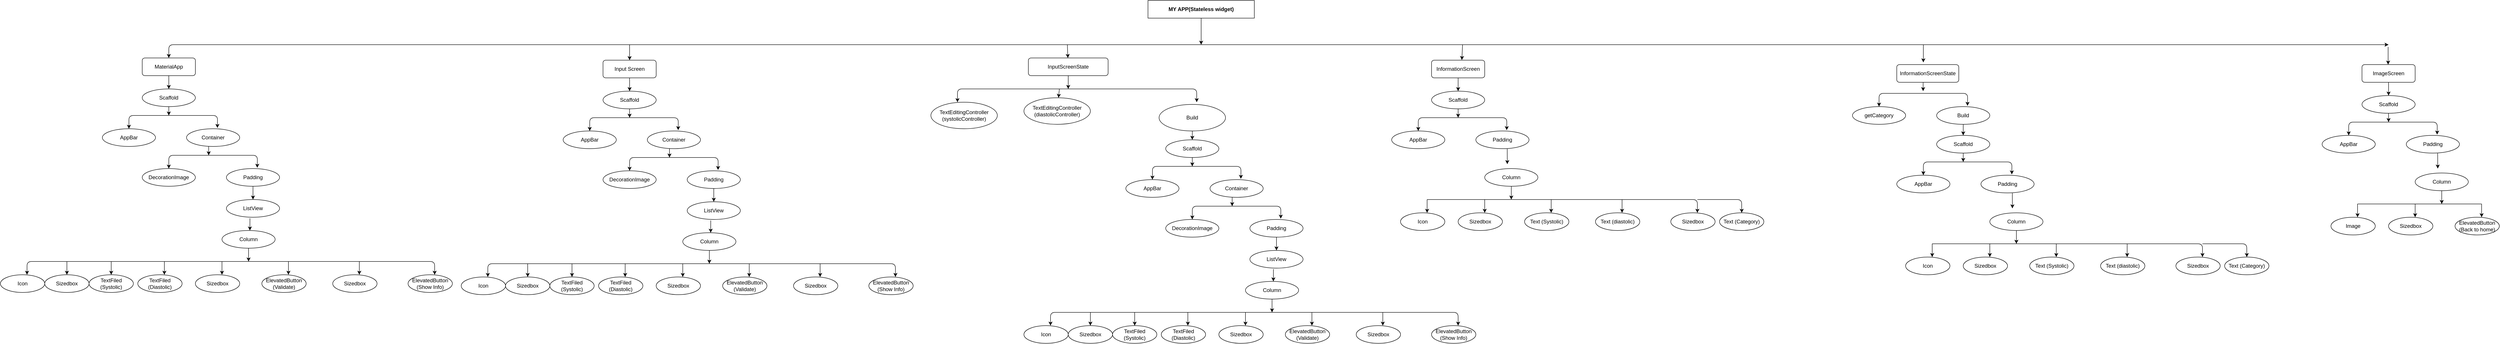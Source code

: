 <mxfile version="13.9.9" type="device"><diagram id="ux3n_tbJ8d_6vWv-W_4m" name="Page-1"><mxGraphModel dx="1874" dy="1684" grid="1" gridSize="10" guides="1" tooltips="1" connect="1" arrows="1" fold="1" page="1" pageScale="1" pageWidth="850" pageHeight="1100" math="0" shadow="0"><root><mxCell id="0"/><mxCell id="1" parent="0"/><mxCell id="rP3LHLxja_liaDxyfTs0-1" value="&lt;b&gt;MY APP(Stateless widget)&lt;/b&gt;" style="rounded=0;whiteSpace=wrap;html=1;" vertex="1" parent="1"><mxGeometry x="1740" y="-20" width="240" height="40" as="geometry"/></mxCell><mxCell id="rP3LHLxja_liaDxyfTs0-2" value="" style="endArrow=classic;html=1;exitX=0.5;exitY=1;exitDx=0;exitDy=0;" edge="1" parent="1" source="rP3LHLxja_liaDxyfTs0-1"><mxGeometry width="50" height="50" relative="1" as="geometry"><mxPoint x="400" y="330" as="sourcePoint"/><mxPoint x="1860" y="80" as="targetPoint"/></mxGeometry></mxCell><mxCell id="rP3LHLxja_liaDxyfTs0-3" value="" style="endArrow=classic;html=1;" edge="1" parent="1" target="rP3LHLxja_liaDxyfTs0-5"><mxGeometry width="50" height="50" relative="1" as="geometry"><mxPoint x="430" y="80" as="sourcePoint"/><mxPoint x="-470" y="120" as="targetPoint"/><Array as="points"><mxPoint x="-470" y="80"/></Array></mxGeometry></mxCell><mxCell id="rP3LHLxja_liaDxyfTs0-5" value="MaterialApp" style="rounded=1;whiteSpace=wrap;html=1;" vertex="1" parent="1"><mxGeometry x="-530" y="110" width="120" height="40" as="geometry"/></mxCell><mxCell id="rP3LHLxja_liaDxyfTs0-8" value="" style="endArrow=classic;html=1;exitX=0.5;exitY=1;exitDx=0;exitDy=0;" edge="1" parent="1" source="rP3LHLxja_liaDxyfTs0-5"><mxGeometry width="50" height="50" relative="1" as="geometry"><mxPoint x="-30" y="330" as="sourcePoint"/><mxPoint x="-470" y="180" as="targetPoint"/></mxGeometry></mxCell><mxCell id="rP3LHLxja_liaDxyfTs0-9" value="Scaffold" style="ellipse;whiteSpace=wrap;html=1;" vertex="1" parent="1"><mxGeometry x="-530" y="180" width="120" height="40" as="geometry"/></mxCell><mxCell id="rP3LHLxja_liaDxyfTs0-10" value="" style="endArrow=classic;html=1;exitX=0.5;exitY=1;exitDx=0;exitDy=0;" edge="1" parent="1" source="rP3LHLxja_liaDxyfTs0-9"><mxGeometry width="50" height="50" relative="1" as="geometry"><mxPoint x="-30" y="330" as="sourcePoint"/><mxPoint x="-470" y="240" as="targetPoint"/></mxGeometry></mxCell><mxCell id="rP3LHLxja_liaDxyfTs0-12" value="" style="endArrow=classic;html=1;" edge="1" parent="1" target="rP3LHLxja_liaDxyfTs0-14"><mxGeometry width="50" height="50" relative="1" as="geometry"><mxPoint x="-470" y="240" as="sourcePoint"/><mxPoint x="-560" y="260" as="targetPoint"/><Array as="points"><mxPoint x="-560" y="240"/></Array></mxGeometry></mxCell><mxCell id="rP3LHLxja_liaDxyfTs0-13" value="" style="endArrow=classic;html=1;entryX=0.58;entryY=-0.045;entryDx=0;entryDy=0;entryPerimeter=0;" edge="1" parent="1" target="rP3LHLxja_liaDxyfTs0-15"><mxGeometry width="50" height="50" relative="1" as="geometry"><mxPoint x="-470" y="240" as="sourcePoint"/><mxPoint x="-360" y="260" as="targetPoint"/><Array as="points"><mxPoint x="-360" y="240"/></Array></mxGeometry></mxCell><mxCell id="rP3LHLxja_liaDxyfTs0-14" value="AppBar" style="ellipse;whiteSpace=wrap;html=1;" vertex="1" parent="1"><mxGeometry x="-620" y="270" width="120" height="40" as="geometry"/></mxCell><mxCell id="rP3LHLxja_liaDxyfTs0-15" value="Container" style="ellipse;whiteSpace=wrap;html=1;" vertex="1" parent="1"><mxGeometry x="-430" y="270" width="120" height="40" as="geometry"/></mxCell><mxCell id="rP3LHLxja_liaDxyfTs0-72" value="" style="endArrow=classic;html=1;exitX=0.5;exitY=1;exitDx=0;exitDy=0;" edge="1" parent="1"><mxGeometry width="50" height="50" relative="1" as="geometry"><mxPoint x="-380" y="310" as="sourcePoint"/><mxPoint x="-380" y="330" as="targetPoint"/></mxGeometry></mxCell><mxCell id="rP3LHLxja_liaDxyfTs0-73" value="" style="endArrow=classic;html=1;" edge="1" parent="1" target="rP3LHLxja_liaDxyfTs0-75"><mxGeometry width="50" height="50" relative="1" as="geometry"><mxPoint x="-380" y="330" as="sourcePoint"/><mxPoint x="-470" y="350" as="targetPoint"/><Array as="points"><mxPoint x="-470" y="330"/></Array></mxGeometry></mxCell><mxCell id="rP3LHLxja_liaDxyfTs0-74" value="" style="endArrow=classic;html=1;entryX=0.58;entryY=-0.045;entryDx=0;entryDy=0;entryPerimeter=0;" edge="1" parent="1" target="rP3LHLxja_liaDxyfTs0-76"><mxGeometry width="50" height="50" relative="1" as="geometry"><mxPoint x="-380" y="330" as="sourcePoint"/><mxPoint x="-270" y="350" as="targetPoint"/><Array as="points"><mxPoint x="-270" y="330"/></Array></mxGeometry></mxCell><mxCell id="rP3LHLxja_liaDxyfTs0-75" value="DecorationImage" style="ellipse;whiteSpace=wrap;html=1;" vertex="1" parent="1"><mxGeometry x="-530" y="360" width="120" height="40" as="geometry"/></mxCell><mxCell id="rP3LHLxja_liaDxyfTs0-76" value="Padding" style="ellipse;whiteSpace=wrap;html=1;" vertex="1" parent="1"><mxGeometry x="-340" y="360" width="120" height="40" as="geometry"/></mxCell><mxCell id="rP3LHLxja_liaDxyfTs0-77" value="" style="endArrow=classic;html=1;exitX=0.5;exitY=1;exitDx=0;exitDy=0;" edge="1" parent="1" source="rP3LHLxja_liaDxyfTs0-76"><mxGeometry width="50" height="50" relative="1" as="geometry"><mxPoint x="-140" y="540" as="sourcePoint"/><mxPoint x="-280" y="430" as="targetPoint"/></mxGeometry></mxCell><mxCell id="rP3LHLxja_liaDxyfTs0-78" value="ListView" style="ellipse;whiteSpace=wrap;html=1;" vertex="1" parent="1"><mxGeometry x="-340" y="430" width="120" height="40" as="geometry"/></mxCell><mxCell id="rP3LHLxja_liaDxyfTs0-79" value="" style="endArrow=classic;html=1;exitX=0.443;exitY=1.055;exitDx=0;exitDy=0;exitPerimeter=0;" edge="1" parent="1" source="rP3LHLxja_liaDxyfTs0-78"><mxGeometry width="50" height="50" relative="1" as="geometry"><mxPoint x="-140" y="540" as="sourcePoint"/><mxPoint x="-287" y="500" as="targetPoint"/></mxGeometry></mxCell><mxCell id="rP3LHLxja_liaDxyfTs0-80" value="Column" style="ellipse;whiteSpace=wrap;html=1;" vertex="1" parent="1"><mxGeometry x="-350" y="500" width="120" height="40" as="geometry"/></mxCell><mxCell id="rP3LHLxja_liaDxyfTs0-81" value="" style="endArrow=classic;html=1;exitX=0.5;exitY=1;exitDx=0;exitDy=0;" edge="1" parent="1" source="rP3LHLxja_liaDxyfTs0-80"><mxGeometry width="50" height="50" relative="1" as="geometry"><mxPoint x="-140" y="540" as="sourcePoint"/><mxPoint x="-290" y="570" as="targetPoint"/></mxGeometry></mxCell><mxCell id="rP3LHLxja_liaDxyfTs0-82" value="" style="endArrow=classic;html=1;" edge="1" parent="1"><mxGeometry width="50" height="50" relative="1" as="geometry"><mxPoint x="-290" y="570" as="sourcePoint"/><mxPoint x="-790" y="600" as="targetPoint"/><Array as="points"><mxPoint x="-790" y="570"/></Array></mxGeometry></mxCell><mxCell id="rP3LHLxja_liaDxyfTs0-83" value="" style="endArrow=classic;html=1;" edge="1" parent="1"><mxGeometry width="50" height="50" relative="1" as="geometry"><mxPoint x="-700" y="570" as="sourcePoint"/><mxPoint x="-700" y="600" as="targetPoint"/></mxGeometry></mxCell><mxCell id="rP3LHLxja_liaDxyfTs0-84" value="" style="endArrow=classic;html=1;" edge="1" parent="1"><mxGeometry width="50" height="50" relative="1" as="geometry"><mxPoint x="-600" y="570" as="sourcePoint"/><mxPoint x="-600" y="600" as="targetPoint"/><Array as="points"/></mxGeometry></mxCell><mxCell id="rP3LHLxja_liaDxyfTs0-85" value="" style="endArrow=classic;html=1;" edge="1" parent="1"><mxGeometry width="50" height="50" relative="1" as="geometry"><mxPoint x="-480" y="570" as="sourcePoint"/><mxPoint x="-480" y="600" as="targetPoint"/></mxGeometry></mxCell><mxCell id="rP3LHLxja_liaDxyfTs0-86" value="" style="endArrow=classic;html=1;" edge="1" parent="1"><mxGeometry width="50" height="50" relative="1" as="geometry"><mxPoint x="-350" y="570" as="sourcePoint"/><mxPoint x="-350" y="600" as="targetPoint"/><Array as="points"><mxPoint x="-350" y="580"/></Array></mxGeometry></mxCell><mxCell id="rP3LHLxja_liaDxyfTs0-87" value="" style="endArrow=classic;html=1;" edge="1" parent="1"><mxGeometry width="50" height="50" relative="1" as="geometry"><mxPoint x="-290.5" y="570" as="sourcePoint"/><mxPoint x="130" y="600" as="targetPoint"/><Array as="points"><mxPoint x="130" y="570"/></Array></mxGeometry></mxCell><mxCell id="rP3LHLxja_liaDxyfTs0-88" value="" style="endArrow=classic;html=1;" edge="1" parent="1"><mxGeometry width="50" height="50" relative="1" as="geometry"><mxPoint x="-200" y="570" as="sourcePoint"/><mxPoint x="-200" y="600" as="targetPoint"/></mxGeometry></mxCell><mxCell id="rP3LHLxja_liaDxyfTs0-89" value="" style="endArrow=classic;html=1;" edge="1" parent="1"><mxGeometry width="50" height="50" relative="1" as="geometry"><mxPoint x="-40" y="570" as="sourcePoint"/><mxPoint x="-40" y="600" as="targetPoint"/></mxGeometry></mxCell><mxCell id="rP3LHLxja_liaDxyfTs0-91" value="Icon" style="ellipse;whiteSpace=wrap;html=1;" vertex="1" parent="1"><mxGeometry x="-850" y="600" width="100" height="40" as="geometry"/></mxCell><mxCell id="rP3LHLxja_liaDxyfTs0-92" value="Sizedbox" style="ellipse;whiteSpace=wrap;html=1;" vertex="1" parent="1"><mxGeometry x="-750" y="600" width="100" height="40" as="geometry"/></mxCell><mxCell id="rP3LHLxja_liaDxyfTs0-93" value="TextFiled&lt;br&gt;(Systolic)" style="ellipse;whiteSpace=wrap;html=1;" vertex="1" parent="1"><mxGeometry x="-650" y="600" width="100" height="40" as="geometry"/></mxCell><mxCell id="rP3LHLxja_liaDxyfTs0-94" value="TextFiled&lt;br&gt;(Diastolic)" style="ellipse;whiteSpace=wrap;html=1;" vertex="1" parent="1"><mxGeometry x="-540" y="600" width="100" height="40" as="geometry"/></mxCell><mxCell id="rP3LHLxja_liaDxyfTs0-95" value="Sizedbox" style="ellipse;whiteSpace=wrap;html=1;" vertex="1" parent="1"><mxGeometry x="-410" y="600" width="100" height="40" as="geometry"/></mxCell><mxCell id="rP3LHLxja_liaDxyfTs0-96" value="ElevatedButton (Validate)" style="ellipse;whiteSpace=wrap;html=1;" vertex="1" parent="1"><mxGeometry x="-260" y="600" width="100" height="40" as="geometry"/></mxCell><mxCell id="rP3LHLxja_liaDxyfTs0-97" value="Sizedbox" style="ellipse;whiteSpace=wrap;html=1;" vertex="1" parent="1"><mxGeometry x="-100" y="600" width="100" height="40" as="geometry"/></mxCell><mxCell id="rP3LHLxja_liaDxyfTs0-98" value="ElevatedButton (Show Info)" style="ellipse;whiteSpace=wrap;html=1;" vertex="1" parent="1"><mxGeometry x="70" y="600" width="100" height="40" as="geometry"/></mxCell><mxCell id="rP3LHLxja_liaDxyfTs0-166" value="Input Screen" style="rounded=1;whiteSpace=wrap;html=1;" vertex="1" parent="1"><mxGeometry x="510" y="115" width="120" height="40" as="geometry"/></mxCell><mxCell id="rP3LHLxja_liaDxyfTs0-167" value="" style="endArrow=classic;html=1;exitX=0.5;exitY=1;exitDx=0;exitDy=0;" edge="1" parent="1" source="rP3LHLxja_liaDxyfTs0-166"><mxGeometry width="50" height="50" relative="1" as="geometry"><mxPoint x="1010" y="335" as="sourcePoint"/><mxPoint x="570" y="185" as="targetPoint"/></mxGeometry></mxCell><mxCell id="rP3LHLxja_liaDxyfTs0-168" value="Scaffold" style="ellipse;whiteSpace=wrap;html=1;" vertex="1" parent="1"><mxGeometry x="510" y="185" width="120" height="40" as="geometry"/></mxCell><mxCell id="rP3LHLxja_liaDxyfTs0-169" value="" style="endArrow=classic;html=1;exitX=0.5;exitY=1;exitDx=0;exitDy=0;" edge="1" parent="1" source="rP3LHLxja_liaDxyfTs0-168"><mxGeometry width="50" height="50" relative="1" as="geometry"><mxPoint x="1010" y="335" as="sourcePoint"/><mxPoint x="570" y="245" as="targetPoint"/></mxGeometry></mxCell><mxCell id="rP3LHLxja_liaDxyfTs0-170" value="" style="endArrow=classic;html=1;" edge="1" parent="1" target="rP3LHLxja_liaDxyfTs0-172"><mxGeometry width="50" height="50" relative="1" as="geometry"><mxPoint x="570" y="245" as="sourcePoint"/><mxPoint x="480" y="265" as="targetPoint"/><Array as="points"><mxPoint x="480" y="245"/></Array></mxGeometry></mxCell><mxCell id="rP3LHLxja_liaDxyfTs0-171" value="" style="endArrow=classic;html=1;entryX=0.58;entryY=-0.045;entryDx=0;entryDy=0;entryPerimeter=0;" edge="1" parent="1" target="rP3LHLxja_liaDxyfTs0-173"><mxGeometry width="50" height="50" relative="1" as="geometry"><mxPoint x="570" y="245" as="sourcePoint"/><mxPoint x="680" y="265" as="targetPoint"/><Array as="points"><mxPoint x="680" y="245"/></Array></mxGeometry></mxCell><mxCell id="rP3LHLxja_liaDxyfTs0-172" value="AppBar" style="ellipse;whiteSpace=wrap;html=1;" vertex="1" parent="1"><mxGeometry x="420" y="275" width="120" height="40" as="geometry"/></mxCell><mxCell id="rP3LHLxja_liaDxyfTs0-173" value="Container" style="ellipse;whiteSpace=wrap;html=1;" vertex="1" parent="1"><mxGeometry x="610" y="275" width="120" height="40" as="geometry"/></mxCell><mxCell id="rP3LHLxja_liaDxyfTs0-174" value="" style="endArrow=classic;html=1;exitX=0.5;exitY=1;exitDx=0;exitDy=0;" edge="1" parent="1"><mxGeometry width="50" height="50" relative="1" as="geometry"><mxPoint x="660" y="315" as="sourcePoint"/><mxPoint x="660" y="335" as="targetPoint"/></mxGeometry></mxCell><mxCell id="rP3LHLxja_liaDxyfTs0-175" value="" style="endArrow=classic;html=1;" edge="1" parent="1" target="rP3LHLxja_liaDxyfTs0-177"><mxGeometry width="50" height="50" relative="1" as="geometry"><mxPoint x="660" y="335" as="sourcePoint"/><mxPoint x="570" y="355" as="targetPoint"/><Array as="points"><mxPoint x="570" y="335"/></Array></mxGeometry></mxCell><mxCell id="rP3LHLxja_liaDxyfTs0-176" value="" style="endArrow=classic;html=1;entryX=0.58;entryY=-0.045;entryDx=0;entryDy=0;entryPerimeter=0;" edge="1" parent="1" target="rP3LHLxja_liaDxyfTs0-178"><mxGeometry width="50" height="50" relative="1" as="geometry"><mxPoint x="660" y="335" as="sourcePoint"/><mxPoint x="770" y="355" as="targetPoint"/><Array as="points"><mxPoint x="770" y="335"/></Array></mxGeometry></mxCell><mxCell id="rP3LHLxja_liaDxyfTs0-177" value="DecorationImage" style="ellipse;whiteSpace=wrap;html=1;" vertex="1" parent="1"><mxGeometry x="510" y="365" width="120" height="40" as="geometry"/></mxCell><mxCell id="rP3LHLxja_liaDxyfTs0-178" value="Padding" style="ellipse;whiteSpace=wrap;html=1;" vertex="1" parent="1"><mxGeometry x="700" y="365" width="120" height="40" as="geometry"/></mxCell><mxCell id="rP3LHLxja_liaDxyfTs0-179" value="" style="endArrow=classic;html=1;exitX=0.5;exitY=1;exitDx=0;exitDy=0;" edge="1" parent="1" source="rP3LHLxja_liaDxyfTs0-178"><mxGeometry width="50" height="50" relative="1" as="geometry"><mxPoint x="900" y="545" as="sourcePoint"/><mxPoint x="760" y="435" as="targetPoint"/></mxGeometry></mxCell><mxCell id="rP3LHLxja_liaDxyfTs0-180" value="ListView" style="ellipse;whiteSpace=wrap;html=1;" vertex="1" parent="1"><mxGeometry x="700" y="435" width="120" height="40" as="geometry"/></mxCell><mxCell id="rP3LHLxja_liaDxyfTs0-181" value="" style="endArrow=classic;html=1;exitX=0.443;exitY=1.055;exitDx=0;exitDy=0;exitPerimeter=0;" edge="1" parent="1" source="rP3LHLxja_liaDxyfTs0-180"><mxGeometry width="50" height="50" relative="1" as="geometry"><mxPoint x="900" y="545" as="sourcePoint"/><mxPoint x="753" y="505" as="targetPoint"/></mxGeometry></mxCell><mxCell id="rP3LHLxja_liaDxyfTs0-182" value="Column" style="ellipse;whiteSpace=wrap;html=1;" vertex="1" parent="1"><mxGeometry x="690" y="505" width="120" height="40" as="geometry"/></mxCell><mxCell id="rP3LHLxja_liaDxyfTs0-183" value="" style="endArrow=classic;html=1;exitX=0.5;exitY=1;exitDx=0;exitDy=0;" edge="1" parent="1" source="rP3LHLxja_liaDxyfTs0-182"><mxGeometry width="50" height="50" relative="1" as="geometry"><mxPoint x="900" y="545" as="sourcePoint"/><mxPoint x="750" y="575" as="targetPoint"/></mxGeometry></mxCell><mxCell id="rP3LHLxja_liaDxyfTs0-184" value="" style="endArrow=classic;html=1;" edge="1" parent="1"><mxGeometry width="50" height="50" relative="1" as="geometry"><mxPoint x="750" y="575" as="sourcePoint"/><mxPoint x="250" y="605" as="targetPoint"/><Array as="points"><mxPoint x="250" y="575"/></Array></mxGeometry></mxCell><mxCell id="rP3LHLxja_liaDxyfTs0-185" value="" style="endArrow=classic;html=1;" edge="1" parent="1"><mxGeometry width="50" height="50" relative="1" as="geometry"><mxPoint x="340" y="575" as="sourcePoint"/><mxPoint x="340" y="605" as="targetPoint"/></mxGeometry></mxCell><mxCell id="rP3LHLxja_liaDxyfTs0-186" value="" style="endArrow=classic;html=1;" edge="1" parent="1"><mxGeometry width="50" height="50" relative="1" as="geometry"><mxPoint x="440" y="575" as="sourcePoint"/><mxPoint x="440" y="605" as="targetPoint"/><Array as="points"/></mxGeometry></mxCell><mxCell id="rP3LHLxja_liaDxyfTs0-187" value="" style="endArrow=classic;html=1;" edge="1" parent="1"><mxGeometry width="50" height="50" relative="1" as="geometry"><mxPoint x="560" y="575" as="sourcePoint"/><mxPoint x="560" y="605" as="targetPoint"/></mxGeometry></mxCell><mxCell id="rP3LHLxja_liaDxyfTs0-188" value="" style="endArrow=classic;html=1;" edge="1" parent="1"><mxGeometry width="50" height="50" relative="1" as="geometry"><mxPoint x="690" y="575" as="sourcePoint"/><mxPoint x="690" y="605" as="targetPoint"/><Array as="points"><mxPoint x="690" y="585"/></Array></mxGeometry></mxCell><mxCell id="rP3LHLxja_liaDxyfTs0-189" value="" style="endArrow=classic;html=1;" edge="1" parent="1"><mxGeometry width="50" height="50" relative="1" as="geometry"><mxPoint x="749.5" y="575" as="sourcePoint"/><mxPoint x="1170" y="605" as="targetPoint"/><Array as="points"><mxPoint x="1170" y="575"/></Array></mxGeometry></mxCell><mxCell id="rP3LHLxja_liaDxyfTs0-190" value="" style="endArrow=classic;html=1;" edge="1" parent="1"><mxGeometry width="50" height="50" relative="1" as="geometry"><mxPoint x="840" y="575" as="sourcePoint"/><mxPoint x="840" y="605" as="targetPoint"/></mxGeometry></mxCell><mxCell id="rP3LHLxja_liaDxyfTs0-191" value="" style="endArrow=classic;html=1;" edge="1" parent="1"><mxGeometry width="50" height="50" relative="1" as="geometry"><mxPoint x="1000" y="575" as="sourcePoint"/><mxPoint x="1000" y="605" as="targetPoint"/></mxGeometry></mxCell><mxCell id="rP3LHLxja_liaDxyfTs0-192" value="Icon" style="ellipse;whiteSpace=wrap;html=1;" vertex="1" parent="1"><mxGeometry x="190" y="605" width="100" height="40" as="geometry"/></mxCell><mxCell id="rP3LHLxja_liaDxyfTs0-193" value="Sizedbox" style="ellipse;whiteSpace=wrap;html=1;" vertex="1" parent="1"><mxGeometry x="290" y="605" width="100" height="40" as="geometry"/></mxCell><mxCell id="rP3LHLxja_liaDxyfTs0-194" value="TextFiled&lt;br&gt;(Systolic)" style="ellipse;whiteSpace=wrap;html=1;" vertex="1" parent="1"><mxGeometry x="390" y="605" width="100" height="40" as="geometry"/></mxCell><mxCell id="rP3LHLxja_liaDxyfTs0-195" value="TextFiled&lt;br&gt;(Diastolic)" style="ellipse;whiteSpace=wrap;html=1;" vertex="1" parent="1"><mxGeometry x="500" y="605" width="100" height="40" as="geometry"/></mxCell><mxCell id="rP3LHLxja_liaDxyfTs0-196" value="Sizedbox" style="ellipse;whiteSpace=wrap;html=1;" vertex="1" parent="1"><mxGeometry x="630" y="605" width="100" height="40" as="geometry"/></mxCell><mxCell id="rP3LHLxja_liaDxyfTs0-197" value="ElevatedButton (Validate)" style="ellipse;whiteSpace=wrap;html=1;" vertex="1" parent="1"><mxGeometry x="780" y="605" width="100" height="40" as="geometry"/></mxCell><mxCell id="rP3LHLxja_liaDxyfTs0-198" value="Sizedbox" style="ellipse;whiteSpace=wrap;html=1;" vertex="1" parent="1"><mxGeometry x="940" y="605" width="100" height="40" as="geometry"/></mxCell><mxCell id="rP3LHLxja_liaDxyfTs0-199" value="ElevatedButton (Show Info)" style="ellipse;whiteSpace=wrap;html=1;" vertex="1" parent="1"><mxGeometry x="1110" y="605" width="100" height="40" as="geometry"/></mxCell><mxCell id="rP3LHLxja_liaDxyfTs0-200" value="" style="endArrow=classic;html=1;" edge="1" parent="1"><mxGeometry width="50" height="50" relative="1" as="geometry"><mxPoint x="-68" y="80" as="sourcePoint"/><mxPoint x="4540" y="80" as="targetPoint"/></mxGeometry></mxCell><mxCell id="rP3LHLxja_liaDxyfTs0-201" value="" style="endArrow=classic;html=1;entryX=0.5;entryY=0;entryDx=0;entryDy=0;" edge="1" parent="1" target="rP3LHLxja_liaDxyfTs0-166"><mxGeometry width="50" height="50" relative="1" as="geometry"><mxPoint x="570" y="80" as="sourcePoint"/><mxPoint x="720" y="150" as="targetPoint"/></mxGeometry></mxCell><mxCell id="rP3LHLxja_liaDxyfTs0-202" value="Scaffold" style="ellipse;whiteSpace=wrap;html=1;" vertex="1" parent="1"><mxGeometry x="1780" y="295" width="120" height="40" as="geometry"/></mxCell><mxCell id="rP3LHLxja_liaDxyfTs0-203" value="" style="endArrow=classic;html=1;exitX=0.5;exitY=1;exitDx=0;exitDy=0;" edge="1" parent="1" source="rP3LHLxja_liaDxyfTs0-202"><mxGeometry width="50" height="50" relative="1" as="geometry"><mxPoint x="2280" y="445" as="sourcePoint"/><mxPoint x="1840" y="355" as="targetPoint"/></mxGeometry></mxCell><mxCell id="rP3LHLxja_liaDxyfTs0-204" value="" style="endArrow=classic;html=1;" edge="1" parent="1" target="rP3LHLxja_liaDxyfTs0-206"><mxGeometry width="50" height="50" relative="1" as="geometry"><mxPoint x="1840" y="355" as="sourcePoint"/><mxPoint x="1750" y="375" as="targetPoint"/><Array as="points"><mxPoint x="1750" y="355"/></Array></mxGeometry></mxCell><mxCell id="rP3LHLxja_liaDxyfTs0-205" value="" style="endArrow=classic;html=1;entryX=0.58;entryY=-0.045;entryDx=0;entryDy=0;entryPerimeter=0;" edge="1" parent="1" target="rP3LHLxja_liaDxyfTs0-207"><mxGeometry width="50" height="50" relative="1" as="geometry"><mxPoint x="1840" y="355" as="sourcePoint"/><mxPoint x="1950" y="375" as="targetPoint"/><Array as="points"><mxPoint x="1950" y="355"/></Array></mxGeometry></mxCell><mxCell id="rP3LHLxja_liaDxyfTs0-206" value="AppBar" style="ellipse;whiteSpace=wrap;html=1;" vertex="1" parent="1"><mxGeometry x="1690" y="385" width="120" height="40" as="geometry"/></mxCell><mxCell id="rP3LHLxja_liaDxyfTs0-207" value="Container" style="ellipse;whiteSpace=wrap;html=1;" vertex="1" parent="1"><mxGeometry x="1880" y="385" width="120" height="40" as="geometry"/></mxCell><mxCell id="rP3LHLxja_liaDxyfTs0-208" value="" style="endArrow=classic;html=1;exitX=0.5;exitY=1;exitDx=0;exitDy=0;" edge="1" parent="1"><mxGeometry width="50" height="50" relative="1" as="geometry"><mxPoint x="1930" y="425" as="sourcePoint"/><mxPoint x="1930" y="445" as="targetPoint"/></mxGeometry></mxCell><mxCell id="rP3LHLxja_liaDxyfTs0-209" value="" style="endArrow=classic;html=1;" edge="1" parent="1" target="rP3LHLxja_liaDxyfTs0-211"><mxGeometry width="50" height="50" relative="1" as="geometry"><mxPoint x="1930" y="445" as="sourcePoint"/><mxPoint x="1840" y="465" as="targetPoint"/><Array as="points"><mxPoint x="1840" y="445"/></Array></mxGeometry></mxCell><mxCell id="rP3LHLxja_liaDxyfTs0-210" value="" style="endArrow=classic;html=1;entryX=0.58;entryY=-0.045;entryDx=0;entryDy=0;entryPerimeter=0;" edge="1" parent="1" target="rP3LHLxja_liaDxyfTs0-212"><mxGeometry width="50" height="50" relative="1" as="geometry"><mxPoint x="1930" y="445" as="sourcePoint"/><mxPoint x="2040" y="465" as="targetPoint"/><Array as="points"><mxPoint x="2040" y="445"/></Array></mxGeometry></mxCell><mxCell id="rP3LHLxja_liaDxyfTs0-211" value="DecorationImage" style="ellipse;whiteSpace=wrap;html=1;" vertex="1" parent="1"><mxGeometry x="1780" y="475" width="120" height="40" as="geometry"/></mxCell><mxCell id="rP3LHLxja_liaDxyfTs0-212" value="Padding" style="ellipse;whiteSpace=wrap;html=1;" vertex="1" parent="1"><mxGeometry x="1970" y="475" width="120" height="40" as="geometry"/></mxCell><mxCell id="rP3LHLxja_liaDxyfTs0-213" value="" style="endArrow=classic;html=1;exitX=0.5;exitY=1;exitDx=0;exitDy=0;" edge="1" parent="1" source="rP3LHLxja_liaDxyfTs0-212"><mxGeometry width="50" height="50" relative="1" as="geometry"><mxPoint x="2170" y="655" as="sourcePoint"/><mxPoint x="2030" y="545" as="targetPoint"/></mxGeometry></mxCell><mxCell id="rP3LHLxja_liaDxyfTs0-214" value="ListView" style="ellipse;whiteSpace=wrap;html=1;" vertex="1" parent="1"><mxGeometry x="1970" y="545" width="120" height="40" as="geometry"/></mxCell><mxCell id="rP3LHLxja_liaDxyfTs0-215" value="" style="endArrow=classic;html=1;exitX=0.443;exitY=1.055;exitDx=0;exitDy=0;exitPerimeter=0;" edge="1" parent="1" source="rP3LHLxja_liaDxyfTs0-214"><mxGeometry width="50" height="50" relative="1" as="geometry"><mxPoint x="2170" y="655" as="sourcePoint"/><mxPoint x="2023" y="615" as="targetPoint"/></mxGeometry></mxCell><mxCell id="rP3LHLxja_liaDxyfTs0-216" value="Column" style="ellipse;whiteSpace=wrap;html=1;" vertex="1" parent="1"><mxGeometry x="1960" y="615" width="120" height="40" as="geometry"/></mxCell><mxCell id="rP3LHLxja_liaDxyfTs0-217" value="" style="endArrow=classic;html=1;exitX=0.5;exitY=1;exitDx=0;exitDy=0;" edge="1" parent="1" source="rP3LHLxja_liaDxyfTs0-216"><mxGeometry width="50" height="50" relative="1" as="geometry"><mxPoint x="2170" y="655" as="sourcePoint"/><mxPoint x="2020" y="685" as="targetPoint"/></mxGeometry></mxCell><mxCell id="rP3LHLxja_liaDxyfTs0-218" value="" style="endArrow=classic;html=1;" edge="1" parent="1"><mxGeometry width="50" height="50" relative="1" as="geometry"><mxPoint x="2020" y="685" as="sourcePoint"/><mxPoint x="1520" y="715" as="targetPoint"/><Array as="points"><mxPoint x="1520" y="685"/></Array></mxGeometry></mxCell><mxCell id="rP3LHLxja_liaDxyfTs0-219" value="" style="endArrow=classic;html=1;" edge="1" parent="1"><mxGeometry width="50" height="50" relative="1" as="geometry"><mxPoint x="1610" y="685" as="sourcePoint"/><mxPoint x="1610" y="715" as="targetPoint"/></mxGeometry></mxCell><mxCell id="rP3LHLxja_liaDxyfTs0-220" value="" style="endArrow=classic;html=1;" edge="1" parent="1"><mxGeometry width="50" height="50" relative="1" as="geometry"><mxPoint x="1710" y="685" as="sourcePoint"/><mxPoint x="1710" y="715" as="targetPoint"/><Array as="points"/></mxGeometry></mxCell><mxCell id="rP3LHLxja_liaDxyfTs0-221" value="" style="endArrow=classic;html=1;" edge="1" parent="1"><mxGeometry width="50" height="50" relative="1" as="geometry"><mxPoint x="1830" y="685" as="sourcePoint"/><mxPoint x="1830" y="715" as="targetPoint"/></mxGeometry></mxCell><mxCell id="rP3LHLxja_liaDxyfTs0-222" value="" style="endArrow=classic;html=1;" edge="1" parent="1"><mxGeometry width="50" height="50" relative="1" as="geometry"><mxPoint x="1960" y="685" as="sourcePoint"/><mxPoint x="1960" y="715" as="targetPoint"/><Array as="points"><mxPoint x="1960" y="695"/></Array></mxGeometry></mxCell><mxCell id="rP3LHLxja_liaDxyfTs0-223" value="" style="endArrow=classic;html=1;" edge="1" parent="1"><mxGeometry width="50" height="50" relative="1" as="geometry"><mxPoint x="2019.5" y="685" as="sourcePoint"/><mxPoint x="2440" y="715" as="targetPoint"/><Array as="points"><mxPoint x="2440" y="685"/></Array></mxGeometry></mxCell><mxCell id="rP3LHLxja_liaDxyfTs0-224" value="" style="endArrow=classic;html=1;" edge="1" parent="1"><mxGeometry width="50" height="50" relative="1" as="geometry"><mxPoint x="2110" y="685" as="sourcePoint"/><mxPoint x="2110" y="715" as="targetPoint"/></mxGeometry></mxCell><mxCell id="rP3LHLxja_liaDxyfTs0-225" value="" style="endArrow=classic;html=1;" edge="1" parent="1"><mxGeometry width="50" height="50" relative="1" as="geometry"><mxPoint x="2270" y="685" as="sourcePoint"/><mxPoint x="2270" y="715" as="targetPoint"/></mxGeometry></mxCell><mxCell id="rP3LHLxja_liaDxyfTs0-226" value="Icon" style="ellipse;whiteSpace=wrap;html=1;" vertex="1" parent="1"><mxGeometry x="1460" y="715" width="100" height="40" as="geometry"/></mxCell><mxCell id="rP3LHLxja_liaDxyfTs0-227" value="Sizedbox" style="ellipse;whiteSpace=wrap;html=1;" vertex="1" parent="1"><mxGeometry x="1560" y="715" width="100" height="40" as="geometry"/></mxCell><mxCell id="rP3LHLxja_liaDxyfTs0-228" value="TextFiled&lt;br&gt;(Systolic)" style="ellipse;whiteSpace=wrap;html=1;" vertex="1" parent="1"><mxGeometry x="1660" y="715" width="100" height="40" as="geometry"/></mxCell><mxCell id="rP3LHLxja_liaDxyfTs0-229" value="TextFiled&lt;br&gt;(Diastolic)" style="ellipse;whiteSpace=wrap;html=1;" vertex="1" parent="1"><mxGeometry x="1770" y="715" width="100" height="40" as="geometry"/></mxCell><mxCell id="rP3LHLxja_liaDxyfTs0-230" value="Sizedbox" style="ellipse;whiteSpace=wrap;html=1;" vertex="1" parent="1"><mxGeometry x="1900" y="715" width="100" height="40" as="geometry"/></mxCell><mxCell id="rP3LHLxja_liaDxyfTs0-231" value="ElevatedButton (Validate)" style="ellipse;whiteSpace=wrap;html=1;" vertex="1" parent="1"><mxGeometry x="2050" y="715" width="100" height="40" as="geometry"/></mxCell><mxCell id="rP3LHLxja_liaDxyfTs0-232" value="Sizedbox" style="ellipse;whiteSpace=wrap;html=1;" vertex="1" parent="1"><mxGeometry x="2210" y="715" width="100" height="40" as="geometry"/></mxCell><mxCell id="rP3LHLxja_liaDxyfTs0-233" value="ElevatedButton (Show Info)" style="ellipse;whiteSpace=wrap;html=1;" vertex="1" parent="1"><mxGeometry x="2380" y="715" width="100" height="40" as="geometry"/></mxCell><mxCell id="rP3LHLxja_liaDxyfTs0-234" value="" style="endArrow=classic;html=1;" edge="1" parent="1" target="rP3LHLxja_liaDxyfTs0-235"><mxGeometry width="50" height="50" relative="1" as="geometry"><mxPoint x="1558" y="80" as="sourcePoint"/><mxPoint x="1520" y="130" as="targetPoint"/></mxGeometry></mxCell><mxCell id="rP3LHLxja_liaDxyfTs0-235" value="InputScreenState" style="rounded=1;whiteSpace=wrap;html=1;" vertex="1" parent="1"><mxGeometry x="1470" y="110" width="180" height="40" as="geometry"/></mxCell><mxCell id="rP3LHLxja_liaDxyfTs0-239" value="" style="endArrow=classic;html=1;exitX=0.5;exitY=1;exitDx=0;exitDy=0;" edge="1" parent="1" source="rP3LHLxja_liaDxyfTs0-235"><mxGeometry width="50" height="50" relative="1" as="geometry"><mxPoint x="1820" y="420" as="sourcePoint"/><mxPoint x="1560" y="180" as="targetPoint"/></mxGeometry></mxCell><mxCell id="rP3LHLxja_liaDxyfTs0-240" value="" style="endArrow=classic;startArrow=classic;html=1;" edge="1" parent="1"><mxGeometry width="50" height="50" relative="1" as="geometry"><mxPoint x="1310" y="210" as="sourcePoint"/><mxPoint x="1850" y="210" as="targetPoint"/><Array as="points"><mxPoint x="1310" y="180"/><mxPoint x="1560" y="180"/><mxPoint x="1850" y="180"/></Array></mxGeometry></mxCell><mxCell id="rP3LHLxja_liaDxyfTs0-241" value="" style="endArrow=classic;html=1;" edge="1" parent="1"><mxGeometry width="50" height="50" relative="1" as="geometry"><mxPoint x="1540" y="180" as="sourcePoint"/><mxPoint x="1537.996" y="200.045" as="targetPoint"/></mxGeometry></mxCell><mxCell id="rP3LHLxja_liaDxyfTs0-243" value="TextEditingController (systolicController)" style="ellipse;whiteSpace=wrap;html=1;" vertex="1" parent="1"><mxGeometry x="1250" y="210" width="150" height="60" as="geometry"/></mxCell><mxCell id="rP3LHLxja_liaDxyfTs0-244" value="TextEditingController (diastolicController)" style="ellipse;whiteSpace=wrap;html=1;" vertex="1" parent="1"><mxGeometry x="1460" y="200" width="150" height="60" as="geometry"/></mxCell><mxCell id="rP3LHLxja_liaDxyfTs0-246" value="Build" style="ellipse;whiteSpace=wrap;html=1;" vertex="1" parent="1"><mxGeometry x="1765" y="215" width="150" height="60" as="geometry"/></mxCell><mxCell id="rP3LHLxja_liaDxyfTs0-247" value="" style="endArrow=classic;html=1;exitX=0.5;exitY=1;exitDx=0;exitDy=0;entryX=0.5;entryY=0;entryDx=0;entryDy=0;" edge="1" parent="1" source="rP3LHLxja_liaDxyfTs0-246" target="rP3LHLxja_liaDxyfTs0-202"><mxGeometry width="50" height="50" relative="1" as="geometry"><mxPoint x="1450" y="420" as="sourcePoint"/><mxPoint x="1500" y="370" as="targetPoint"/></mxGeometry></mxCell><mxCell id="rP3LHLxja_liaDxyfTs0-248" value="InformationScreen" style="rounded=1;whiteSpace=wrap;html=1;" vertex="1" parent="1"><mxGeometry x="2380" y="115" width="120" height="40" as="geometry"/></mxCell><mxCell id="rP3LHLxja_liaDxyfTs0-249" value="" style="endArrow=classic;html=1;exitX=0.5;exitY=1;exitDx=0;exitDy=0;" edge="1" parent="1" source="rP3LHLxja_liaDxyfTs0-248"><mxGeometry width="50" height="50" relative="1" as="geometry"><mxPoint x="2880" y="335" as="sourcePoint"/><mxPoint x="2440" y="185" as="targetPoint"/></mxGeometry></mxCell><mxCell id="rP3LHLxja_liaDxyfTs0-250" value="Scaffold" style="ellipse;whiteSpace=wrap;html=1;" vertex="1" parent="1"><mxGeometry x="2380" y="185" width="120" height="40" as="geometry"/></mxCell><mxCell id="rP3LHLxja_liaDxyfTs0-251" value="" style="endArrow=classic;html=1;exitX=0.5;exitY=1;exitDx=0;exitDy=0;" edge="1" parent="1" source="rP3LHLxja_liaDxyfTs0-250"><mxGeometry width="50" height="50" relative="1" as="geometry"><mxPoint x="2880" y="335" as="sourcePoint"/><mxPoint x="2440" y="245" as="targetPoint"/></mxGeometry></mxCell><mxCell id="rP3LHLxja_liaDxyfTs0-252" value="" style="endArrow=classic;html=1;" edge="1" parent="1" target="rP3LHLxja_liaDxyfTs0-254"><mxGeometry width="50" height="50" relative="1" as="geometry"><mxPoint x="2440" y="245" as="sourcePoint"/><mxPoint x="2350" y="265" as="targetPoint"/><Array as="points"><mxPoint x="2350" y="245"/></Array></mxGeometry></mxCell><mxCell id="rP3LHLxja_liaDxyfTs0-253" value="" style="endArrow=classic;html=1;entryX=0.58;entryY=-0.045;entryDx=0;entryDy=0;entryPerimeter=0;" edge="1" parent="1" target="rP3LHLxja_liaDxyfTs0-255"><mxGeometry width="50" height="50" relative="1" as="geometry"><mxPoint x="2440" y="245" as="sourcePoint"/><mxPoint x="2550" y="265" as="targetPoint"/><Array as="points"><mxPoint x="2550" y="245"/></Array></mxGeometry></mxCell><mxCell id="rP3LHLxja_liaDxyfTs0-254" value="AppBar" style="ellipse;whiteSpace=wrap;html=1;" vertex="1" parent="1"><mxGeometry x="2290" y="275" width="120" height="40" as="geometry"/></mxCell><mxCell id="rP3LHLxja_liaDxyfTs0-255" value="Padding" style="ellipse;whiteSpace=wrap;html=1;" vertex="1" parent="1"><mxGeometry x="2480" y="275" width="120" height="40" as="geometry"/></mxCell><mxCell id="rP3LHLxja_liaDxyfTs0-256" value="" style="endArrow=classic;html=1;entryX=0.57;entryY=-0.01;entryDx=0;entryDy=0;entryPerimeter=0;" edge="1" parent="1" target="rP3LHLxja_liaDxyfTs0-248"><mxGeometry width="50" height="50" relative="1" as="geometry"><mxPoint x="2450" y="80" as="sourcePoint"/><mxPoint x="2060" y="310" as="targetPoint"/></mxGeometry></mxCell><mxCell id="rP3LHLxja_liaDxyfTs0-257" value="Column" style="ellipse;whiteSpace=wrap;html=1;" vertex="1" parent="1"><mxGeometry x="2500" y="360" width="120" height="40" as="geometry"/></mxCell><mxCell id="rP3LHLxja_liaDxyfTs0-258" value="" style="endArrow=classic;html=1;exitX=0.5;exitY=1;exitDx=0;exitDy=0;" edge="1" parent="1" source="rP3LHLxja_liaDxyfTs0-257"><mxGeometry width="50" height="50" relative="1" as="geometry"><mxPoint x="2710" y="400" as="sourcePoint"/><mxPoint x="2560" y="430" as="targetPoint"/></mxGeometry></mxCell><mxCell id="rP3LHLxja_liaDxyfTs0-259" value="" style="endArrow=classic;html=1;" edge="1" parent="1"><mxGeometry width="50" height="50" relative="1" as="geometry"><mxPoint x="2370" y="430" as="sourcePoint"/><mxPoint x="2370" y="460" as="targetPoint"/></mxGeometry></mxCell><mxCell id="rP3LHLxja_liaDxyfTs0-260" value="" style="endArrow=classic;html=1;" edge="1" parent="1"><mxGeometry width="50" height="50" relative="1" as="geometry"><mxPoint x="2500" y="430" as="sourcePoint"/><mxPoint x="2500" y="460" as="targetPoint"/><Array as="points"><mxPoint x="2500" y="440"/></Array></mxGeometry></mxCell><mxCell id="rP3LHLxja_liaDxyfTs0-261" value="" style="endArrow=classic;html=1;" edge="1" parent="1"><mxGeometry width="50" height="50" relative="1" as="geometry"><mxPoint x="2559.5" y="430" as="sourcePoint"/><mxPoint x="2980" y="460" as="targetPoint"/><Array as="points"><mxPoint x="2980" y="430"/></Array></mxGeometry></mxCell><mxCell id="rP3LHLxja_liaDxyfTs0-262" value="" style="endArrow=classic;html=1;" edge="1" parent="1"><mxGeometry width="50" height="50" relative="1" as="geometry"><mxPoint x="2650" y="430" as="sourcePoint"/><mxPoint x="2650" y="460" as="targetPoint"/></mxGeometry></mxCell><mxCell id="rP3LHLxja_liaDxyfTs0-263" value="" style="endArrow=classic;html=1;" edge="1" parent="1"><mxGeometry width="50" height="50" relative="1" as="geometry"><mxPoint x="2810" y="430" as="sourcePoint"/><mxPoint x="2810" y="460" as="targetPoint"/></mxGeometry></mxCell><mxCell id="rP3LHLxja_liaDxyfTs0-264" value="Icon" style="ellipse;whiteSpace=wrap;html=1;" vertex="1" parent="1"><mxGeometry x="2310" y="460" width="100" height="40" as="geometry"/></mxCell><mxCell id="rP3LHLxja_liaDxyfTs0-265" value="Sizedbox" style="ellipse;whiteSpace=wrap;html=1;" vertex="1" parent="1"><mxGeometry x="2440" y="460" width="100" height="40" as="geometry"/></mxCell><mxCell id="rP3LHLxja_liaDxyfTs0-266" value="Text (Systolic)" style="ellipse;whiteSpace=wrap;html=1;" vertex="1" parent="1"><mxGeometry x="2590" y="460" width="100" height="40" as="geometry"/></mxCell><mxCell id="rP3LHLxja_liaDxyfTs0-267" value="Text (diastolic)" style="ellipse;whiteSpace=wrap;html=1;" vertex="1" parent="1"><mxGeometry x="2750" y="460" width="100" height="40" as="geometry"/></mxCell><mxCell id="rP3LHLxja_liaDxyfTs0-268" value="Sizedbox" style="ellipse;whiteSpace=wrap;html=1;" vertex="1" parent="1"><mxGeometry x="2920" y="460" width="100" height="40" as="geometry"/></mxCell><mxCell id="rP3LHLxja_liaDxyfTs0-269" value="" style="endArrow=none;html=1;" edge="1" parent="1"><mxGeometry width="50" height="50" relative="1" as="geometry"><mxPoint x="2370" y="430" as="sourcePoint"/><mxPoint x="2560" y="430" as="targetPoint"/></mxGeometry></mxCell><mxCell id="rP3LHLxja_liaDxyfTs0-270" value="" style="endArrow=classic;html=1;exitX=0.59;exitY=1.01;exitDx=0;exitDy=0;exitPerimeter=0;" edge="1" parent="1" source="rP3LHLxja_liaDxyfTs0-255"><mxGeometry width="50" height="50" relative="1" as="geometry"><mxPoint x="2520" y="620" as="sourcePoint"/><mxPoint x="2551" y="350" as="targetPoint"/></mxGeometry></mxCell><mxCell id="rP3LHLxja_liaDxyfTs0-271" value="" style="endArrow=classic;html=1;" edge="1" parent="1"><mxGeometry width="50" height="50" relative="1" as="geometry"><mxPoint x="2980" y="430" as="sourcePoint"/><mxPoint x="3080" y="460" as="targetPoint"/><Array as="points"><mxPoint x="3080" y="430"/></Array></mxGeometry></mxCell><mxCell id="rP3LHLxja_liaDxyfTs0-272" value="Text (Category)" style="ellipse;whiteSpace=wrap;html=1;" vertex="1" parent="1"><mxGeometry x="3030" y="460" width="100" height="40" as="geometry"/></mxCell><mxCell id="rP3LHLxja_liaDxyfTs0-273" value="" style="endArrow=classic;html=1;" edge="1" parent="1"><mxGeometry width="50" height="50" relative="1" as="geometry"><mxPoint x="3490" y="80" as="sourcePoint"/><mxPoint x="3490" y="120" as="targetPoint"/></mxGeometry></mxCell><mxCell id="rP3LHLxja_liaDxyfTs0-274" value="InformationScreenState" style="rounded=1;whiteSpace=wrap;html=1;" vertex="1" parent="1"><mxGeometry x="3430" y="125" width="140" height="40" as="geometry"/></mxCell><mxCell id="rP3LHLxja_liaDxyfTs0-276" value="" style="endArrow=classic;html=1;exitX=0.5;exitY=1;exitDx=0;exitDy=0;" edge="1" parent="1"><mxGeometry width="50" height="50" relative="1" as="geometry"><mxPoint x="3489.5" y="165" as="sourcePoint"/><mxPoint x="3489.5" y="185" as="targetPoint"/></mxGeometry></mxCell><mxCell id="rP3LHLxja_liaDxyfTs0-277" value="" style="endArrow=classic;html=1;" edge="1" parent="1" target="rP3LHLxja_liaDxyfTs0-279"><mxGeometry width="50" height="50" relative="1" as="geometry"><mxPoint x="3480" y="190" as="sourcePoint"/><mxPoint x="3390" y="210" as="targetPoint"/><Array as="points"><mxPoint x="3390" y="190"/></Array></mxGeometry></mxCell><mxCell id="rP3LHLxja_liaDxyfTs0-278" value="" style="endArrow=classic;html=1;entryX=0.58;entryY=-0.045;entryDx=0;entryDy=0;entryPerimeter=0;" edge="1" parent="1" target="rP3LHLxja_liaDxyfTs0-280"><mxGeometry width="50" height="50" relative="1" as="geometry"><mxPoint x="3480" y="190" as="sourcePoint"/><mxPoint x="3590" y="210" as="targetPoint"/><Array as="points"><mxPoint x="3590" y="190"/></Array></mxGeometry></mxCell><mxCell id="rP3LHLxja_liaDxyfTs0-279" value="getCategory" style="ellipse;whiteSpace=wrap;html=1;" vertex="1" parent="1"><mxGeometry x="3330" y="220" width="120" height="40" as="geometry"/></mxCell><mxCell id="rP3LHLxja_liaDxyfTs0-280" value="Build" style="ellipse;whiteSpace=wrap;html=1;" vertex="1" parent="1"><mxGeometry x="3520" y="220" width="120" height="40" as="geometry"/></mxCell><mxCell id="rP3LHLxja_liaDxyfTs0-281" value="Scaffold" style="ellipse;whiteSpace=wrap;html=1;" vertex="1" parent="1"><mxGeometry x="3520" y="285" width="120" height="40" as="geometry"/></mxCell><mxCell id="rP3LHLxja_liaDxyfTs0-282" value="" style="endArrow=classic;html=1;exitX=0.5;exitY=1;exitDx=0;exitDy=0;" edge="1" parent="1" source="rP3LHLxja_liaDxyfTs0-281"><mxGeometry width="50" height="50" relative="1" as="geometry"><mxPoint x="4020" y="435" as="sourcePoint"/><mxPoint x="3580" y="345" as="targetPoint"/></mxGeometry></mxCell><mxCell id="rP3LHLxja_liaDxyfTs0-283" value="" style="endArrow=classic;html=1;" edge="1" parent="1" target="rP3LHLxja_liaDxyfTs0-285"><mxGeometry width="50" height="50" relative="1" as="geometry"><mxPoint x="3580" y="345" as="sourcePoint"/><mxPoint x="3490" y="365" as="targetPoint"/><Array as="points"><mxPoint x="3490" y="345"/></Array></mxGeometry></mxCell><mxCell id="rP3LHLxja_liaDxyfTs0-284" value="" style="endArrow=classic;html=1;entryX=0.58;entryY=-0.045;entryDx=0;entryDy=0;entryPerimeter=0;" edge="1" parent="1" target="rP3LHLxja_liaDxyfTs0-286"><mxGeometry width="50" height="50" relative="1" as="geometry"><mxPoint x="3580" y="345" as="sourcePoint"/><mxPoint x="3690" y="365" as="targetPoint"/><Array as="points"><mxPoint x="3690" y="345"/></Array></mxGeometry></mxCell><mxCell id="rP3LHLxja_liaDxyfTs0-285" value="AppBar" style="ellipse;whiteSpace=wrap;html=1;" vertex="1" parent="1"><mxGeometry x="3430" y="375" width="120" height="40" as="geometry"/></mxCell><mxCell id="rP3LHLxja_liaDxyfTs0-286" value="Padding" style="ellipse;whiteSpace=wrap;html=1;" vertex="1" parent="1"><mxGeometry x="3620" y="375" width="120" height="40" as="geometry"/></mxCell><mxCell id="rP3LHLxja_liaDxyfTs0-287" value="Column" style="ellipse;whiteSpace=wrap;html=1;" vertex="1" parent="1"><mxGeometry x="3640" y="460" width="120" height="40" as="geometry"/></mxCell><mxCell id="rP3LHLxja_liaDxyfTs0-288" value="" style="endArrow=classic;html=1;exitX=0.5;exitY=1;exitDx=0;exitDy=0;" edge="1" parent="1" source="rP3LHLxja_liaDxyfTs0-287"><mxGeometry width="50" height="50" relative="1" as="geometry"><mxPoint x="3850" y="500" as="sourcePoint"/><mxPoint x="3700" y="530" as="targetPoint"/></mxGeometry></mxCell><mxCell id="rP3LHLxja_liaDxyfTs0-289" value="" style="endArrow=classic;html=1;" edge="1" parent="1"><mxGeometry width="50" height="50" relative="1" as="geometry"><mxPoint x="3510" y="530" as="sourcePoint"/><mxPoint x="3510" y="560" as="targetPoint"/></mxGeometry></mxCell><mxCell id="rP3LHLxja_liaDxyfTs0-290" value="" style="endArrow=classic;html=1;" edge="1" parent="1"><mxGeometry width="50" height="50" relative="1" as="geometry"><mxPoint x="3640" y="530" as="sourcePoint"/><mxPoint x="3640" y="560" as="targetPoint"/><Array as="points"><mxPoint x="3640" y="540"/></Array></mxGeometry></mxCell><mxCell id="rP3LHLxja_liaDxyfTs0-291" value="" style="endArrow=classic;html=1;" edge="1" parent="1"><mxGeometry width="50" height="50" relative="1" as="geometry"><mxPoint x="3699.5" y="530" as="sourcePoint"/><mxPoint x="4120" y="560" as="targetPoint"/><Array as="points"><mxPoint x="4120" y="530"/></Array></mxGeometry></mxCell><mxCell id="rP3LHLxja_liaDxyfTs0-292" value="" style="endArrow=classic;html=1;" edge="1" parent="1"><mxGeometry width="50" height="50" relative="1" as="geometry"><mxPoint x="3790" y="530" as="sourcePoint"/><mxPoint x="3790" y="560" as="targetPoint"/></mxGeometry></mxCell><mxCell id="rP3LHLxja_liaDxyfTs0-293" value="" style="endArrow=classic;html=1;" edge="1" parent="1"><mxGeometry width="50" height="50" relative="1" as="geometry"><mxPoint x="3950" y="530" as="sourcePoint"/><mxPoint x="3950" y="560" as="targetPoint"/></mxGeometry></mxCell><mxCell id="rP3LHLxja_liaDxyfTs0-294" value="Icon" style="ellipse;whiteSpace=wrap;html=1;" vertex="1" parent="1"><mxGeometry x="3450" y="560" width="100" height="40" as="geometry"/></mxCell><mxCell id="rP3LHLxja_liaDxyfTs0-295" value="Sizedbox" style="ellipse;whiteSpace=wrap;html=1;" vertex="1" parent="1"><mxGeometry x="3580" y="560" width="100" height="40" as="geometry"/></mxCell><mxCell id="rP3LHLxja_liaDxyfTs0-296" value="Text (Systolic)" style="ellipse;whiteSpace=wrap;html=1;" vertex="1" parent="1"><mxGeometry x="3730" y="560" width="100" height="40" as="geometry"/></mxCell><mxCell id="rP3LHLxja_liaDxyfTs0-297" value="Text (diastolic)" style="ellipse;whiteSpace=wrap;html=1;" vertex="1" parent="1"><mxGeometry x="3890" y="560" width="100" height="40" as="geometry"/></mxCell><mxCell id="rP3LHLxja_liaDxyfTs0-298" value="Sizedbox" style="ellipse;whiteSpace=wrap;html=1;" vertex="1" parent="1"><mxGeometry x="4060" y="560" width="100" height="40" as="geometry"/></mxCell><mxCell id="rP3LHLxja_liaDxyfTs0-299" value="" style="endArrow=none;html=1;" edge="1" parent="1"><mxGeometry width="50" height="50" relative="1" as="geometry"><mxPoint x="3510" y="530" as="sourcePoint"/><mxPoint x="3700" y="530" as="targetPoint"/></mxGeometry></mxCell><mxCell id="rP3LHLxja_liaDxyfTs0-300" value="" style="endArrow=classic;html=1;exitX=0.59;exitY=1.01;exitDx=0;exitDy=0;exitPerimeter=0;" edge="1" parent="1" source="rP3LHLxja_liaDxyfTs0-286"><mxGeometry width="50" height="50" relative="1" as="geometry"><mxPoint x="3660" y="720" as="sourcePoint"/><mxPoint x="3691" y="450" as="targetPoint"/></mxGeometry></mxCell><mxCell id="rP3LHLxja_liaDxyfTs0-301" value="" style="endArrow=classic;html=1;" edge="1" parent="1"><mxGeometry width="50" height="50" relative="1" as="geometry"><mxPoint x="4120" y="530" as="sourcePoint"/><mxPoint x="4220" y="560" as="targetPoint"/><Array as="points"><mxPoint x="4220" y="530"/></Array></mxGeometry></mxCell><mxCell id="rP3LHLxja_liaDxyfTs0-302" value="Text (Category)" style="ellipse;whiteSpace=wrap;html=1;" vertex="1" parent="1"><mxGeometry x="4170" y="560" width="100" height="40" as="geometry"/></mxCell><mxCell id="rP3LHLxja_liaDxyfTs0-303" value="" style="endArrow=classic;html=1;exitX=0.5;exitY=1;exitDx=0;exitDy=0;entryX=0.5;entryY=0;entryDx=0;entryDy=0;" edge="1" parent="1" source="rP3LHLxja_liaDxyfTs0-280" target="rP3LHLxja_liaDxyfTs0-281"><mxGeometry width="50" height="50" relative="1" as="geometry"><mxPoint x="3320" y="400" as="sourcePoint"/><mxPoint x="3370" y="350" as="targetPoint"/></mxGeometry></mxCell><mxCell id="rP3LHLxja_liaDxyfTs0-305" value="" style="endArrow=classic;html=1;" edge="1" parent="1"><mxGeometry width="50" height="50" relative="1" as="geometry"><mxPoint x="4539" y="85" as="sourcePoint"/><mxPoint x="4539" y="125" as="targetPoint"/></mxGeometry></mxCell><mxCell id="rP3LHLxja_liaDxyfTs0-306" value="ImageScreen" style="rounded=1;whiteSpace=wrap;html=1;" vertex="1" parent="1"><mxGeometry x="4480" y="125" width="120" height="40" as="geometry"/></mxCell><mxCell id="rP3LHLxja_liaDxyfTs0-307" value="" style="endArrow=classic;html=1;exitX=0.5;exitY=1;exitDx=0;exitDy=0;" edge="1" parent="1" source="rP3LHLxja_liaDxyfTs0-306"><mxGeometry width="50" height="50" relative="1" as="geometry"><mxPoint x="4980" y="345" as="sourcePoint"/><mxPoint x="4540" y="195" as="targetPoint"/></mxGeometry></mxCell><mxCell id="rP3LHLxja_liaDxyfTs0-308" value="Scaffold" style="ellipse;whiteSpace=wrap;html=1;" vertex="1" parent="1"><mxGeometry x="4480" y="195" width="120" height="40" as="geometry"/></mxCell><mxCell id="rP3LHLxja_liaDxyfTs0-309" value="" style="endArrow=classic;html=1;exitX=0.5;exitY=1;exitDx=0;exitDy=0;" edge="1" parent="1" source="rP3LHLxja_liaDxyfTs0-308"><mxGeometry width="50" height="50" relative="1" as="geometry"><mxPoint x="4980" y="345" as="sourcePoint"/><mxPoint x="4540" y="255" as="targetPoint"/></mxGeometry></mxCell><mxCell id="rP3LHLxja_liaDxyfTs0-310" value="" style="endArrow=classic;html=1;" edge="1" parent="1" target="rP3LHLxja_liaDxyfTs0-312"><mxGeometry width="50" height="50" relative="1" as="geometry"><mxPoint x="4540" y="255" as="sourcePoint"/><mxPoint x="4450" y="275" as="targetPoint"/><Array as="points"><mxPoint x="4450" y="255"/></Array></mxGeometry></mxCell><mxCell id="rP3LHLxja_liaDxyfTs0-311" value="" style="endArrow=classic;html=1;entryX=0.58;entryY=-0.045;entryDx=0;entryDy=0;entryPerimeter=0;" edge="1" parent="1" target="rP3LHLxja_liaDxyfTs0-313"><mxGeometry width="50" height="50" relative="1" as="geometry"><mxPoint x="4540" y="255" as="sourcePoint"/><mxPoint x="4650" y="275" as="targetPoint"/><Array as="points"><mxPoint x="4650" y="255"/></Array></mxGeometry></mxCell><mxCell id="rP3LHLxja_liaDxyfTs0-312" value="AppBar" style="ellipse;whiteSpace=wrap;html=1;" vertex="1" parent="1"><mxGeometry x="4390" y="285" width="120" height="40" as="geometry"/></mxCell><mxCell id="rP3LHLxja_liaDxyfTs0-313" value="Padding" style="ellipse;whiteSpace=wrap;html=1;" vertex="1" parent="1"><mxGeometry x="4580" y="285" width="120" height="40" as="geometry"/></mxCell><mxCell id="rP3LHLxja_liaDxyfTs0-314" value="Column" style="ellipse;whiteSpace=wrap;html=1;" vertex="1" parent="1"><mxGeometry x="4600" y="370" width="120" height="40" as="geometry"/></mxCell><mxCell id="rP3LHLxja_liaDxyfTs0-315" value="" style="endArrow=classic;html=1;exitX=0.5;exitY=1;exitDx=0;exitDy=0;" edge="1" parent="1" source="rP3LHLxja_liaDxyfTs0-314"><mxGeometry width="50" height="50" relative="1" as="geometry"><mxPoint x="4810" y="410" as="sourcePoint"/><mxPoint x="4660" y="440" as="targetPoint"/></mxGeometry></mxCell><mxCell id="rP3LHLxja_liaDxyfTs0-316" value="" style="endArrow=classic;html=1;" edge="1" parent="1"><mxGeometry width="50" height="50" relative="1" as="geometry"><mxPoint x="4470" y="440" as="sourcePoint"/><mxPoint x="4470" y="470" as="targetPoint"/></mxGeometry></mxCell><mxCell id="rP3LHLxja_liaDxyfTs0-317" value="" style="endArrow=classic;html=1;" edge="1" parent="1"><mxGeometry width="50" height="50" relative="1" as="geometry"><mxPoint x="4600" y="440" as="sourcePoint"/><mxPoint x="4600" y="470" as="targetPoint"/><Array as="points"><mxPoint x="4600" y="450"/></Array></mxGeometry></mxCell><mxCell id="rP3LHLxja_liaDxyfTs0-318" value="" style="endArrow=classic;html=1;" edge="1" parent="1"><mxGeometry width="50" height="50" relative="1" as="geometry"><mxPoint x="4750" y="440" as="sourcePoint"/><mxPoint x="4750" y="470" as="targetPoint"/></mxGeometry></mxCell><mxCell id="rP3LHLxja_liaDxyfTs0-319" value="Image" style="ellipse;whiteSpace=wrap;html=1;" vertex="1" parent="1"><mxGeometry x="4410" y="470" width="100" height="40" as="geometry"/></mxCell><mxCell id="rP3LHLxja_liaDxyfTs0-320" value="Sizedbox" style="ellipse;whiteSpace=wrap;html=1;" vertex="1" parent="1"><mxGeometry x="4540" y="470" width="100" height="40" as="geometry"/></mxCell><mxCell id="rP3LHLxja_liaDxyfTs0-321" value="ElevatedButton (Back to home)" style="ellipse;whiteSpace=wrap;html=1;" vertex="1" parent="1"><mxGeometry x="4690" y="470" width="100" height="40" as="geometry"/></mxCell><mxCell id="rP3LHLxja_liaDxyfTs0-322" value="" style="endArrow=none;html=1;" edge="1" parent="1"><mxGeometry width="50" height="50" relative="1" as="geometry"><mxPoint x="4470" y="440" as="sourcePoint"/><mxPoint x="4660" y="440" as="targetPoint"/></mxGeometry></mxCell><mxCell id="rP3LHLxja_liaDxyfTs0-323" value="" style="endArrow=classic;html=1;exitX=0.59;exitY=1.01;exitDx=0;exitDy=0;exitPerimeter=0;" edge="1" parent="1" source="rP3LHLxja_liaDxyfTs0-313"><mxGeometry width="50" height="50" relative="1" as="geometry"><mxPoint x="4620" y="630" as="sourcePoint"/><mxPoint x="4651" y="360" as="targetPoint"/></mxGeometry></mxCell><mxCell id="rP3LHLxja_liaDxyfTs0-324" value="" style="endArrow=none;html=1;" edge="1" parent="1"><mxGeometry width="50" height="50" relative="1" as="geometry"><mxPoint x="4660" y="440" as="sourcePoint"/><mxPoint x="4750" y="440" as="targetPoint"/></mxGeometry></mxCell></root></mxGraphModel></diagram></mxfile>